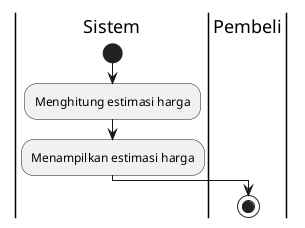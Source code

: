 @startuml
|Sistem|
start
:Menghitung estimasi harga;
:Menampilkan estimasi harga;
|Pembeli|
stop
@enduml
